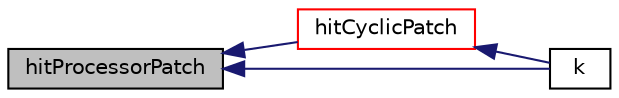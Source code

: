 digraph "hitProcessorPatch"
{
  bgcolor="transparent";
  edge [fontname="Helvetica",fontsize="10",labelfontname="Helvetica",labelfontsize="10"];
  node [fontname="Helvetica",fontsize="10",shape=record];
  rankdir="LR";
  Node210 [label="hitProcessorPatch",height=0.2,width=0.4,color="black", fillcolor="grey75", style="filled", fontcolor="black"];
  Node210 -> Node211 [dir="back",color="midnightblue",fontsize="10",style="solid",fontname="Helvetica"];
  Node211 [label="hitCyclicPatch",height=0.2,width=0.4,color="red",URL="$a25929.html#a264165039e187beeec096ad4d38749de",tooltip="Overridable function to handle the particle hitting a cyclic. "];
  Node211 -> Node217 [dir="back",color="midnightblue",fontsize="10",style="solid",fontname="Helvetica"];
  Node217 [label="k",height=0.2,width=0.4,color="black",URL="$a25929.html#ae8d32e946c0ca8f79aec3e62fad29dd7",tooltip="Transported label. "];
  Node210 -> Node217 [dir="back",color="midnightblue",fontsize="10",style="solid",fontname="Helvetica"];
}
